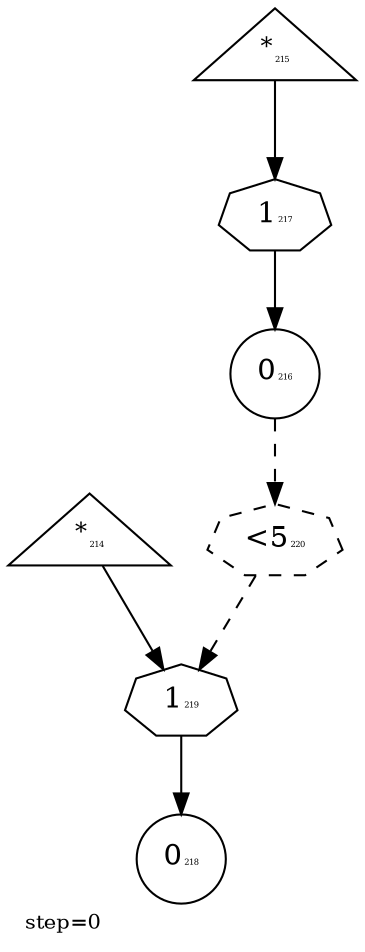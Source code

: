 digraph {
  graph  [labelloc=bottom,labeljust=left,fontsize="10",label="step=0"];
  "214" [shape=triangle,peripheries="1",label=<<SUP>*</SUP><FONT POINT-SIZE='4'>214</FONT>>,labelfontcolor=black,color=black];
  "215" [shape=triangle,peripheries="1",label=<<SUP>*</SUP><FONT POINT-SIZE='4'>215</FONT>>,labelfontcolor=black,color=black];
  "216" [shape=circle,peripheries="1",label=<0<FONT POINT-SIZE='4'>216</FONT>>,labelfontcolor=black,color=black];
  "218" [shape=circle,peripheries="1",label=<0<FONT POINT-SIZE='4'>218</FONT>>,labelfontcolor=black,color=black];
  "217" [label=<1<FONT POINT-SIZE='4'>217</FONT>>,peripheries="1",color=black,shape=septagon];
  "215" -> "217" [color=black];
  "217" -> "216" [color=black];
  "219" [label=<1<FONT POINT-SIZE='4'>219</FONT>>,peripheries="1",color=black,shape=septagon];
  "214" -> "219" [color=black];
  "219" -> "218" [color=black];
  "220" [label=<&lt;5<FONT POINT-SIZE='4'>220</FONT>>,peripheries="1",color=black,style=dashed,shape=septagon];
  "216" -> "220" [style=dashed,color=black];
  "220" -> "219" [style=dashed,color=black];
}